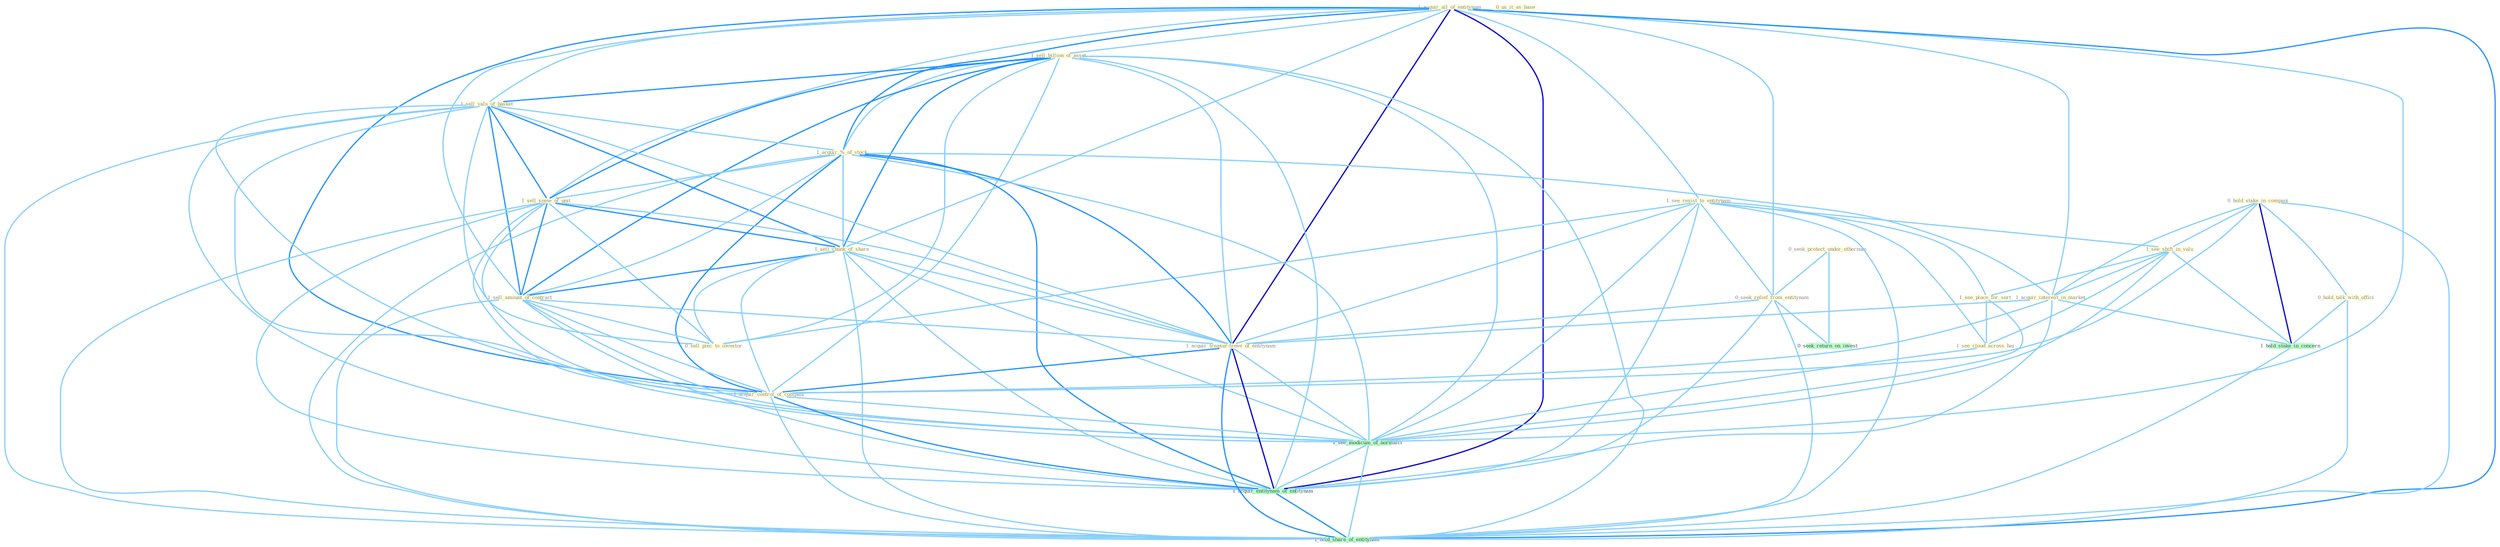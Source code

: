 Graph G{ 
    node
    [shape=polygon,style=filled,width=.5,height=.06,color="#BDFCC9",fixedsize=true,fontsize=4,
    fontcolor="#2f4f4f"];
    {node
    [color="#ffffe0", fontcolor="#8b7d6b"] "1_acquir_all_of_entitynam " "0_seek_protect_under_othernum " "1_sell_billion_of_asset " "0_hold_stake_in_compani " "1_see_resist_to_entitynam " "1_sell_valu_of_basket " "1_see_shift_in_valu " "1_acquir_%_of_stock " "1_sell_some_of_unit " "1_see_place_for_sort " "1_acquir_interest_in_market " "1_sell_chunk_of_share " "1_sell_amount_of_contract " "0_seek_relief_from_entitynam " "1_see_cloud_across_bai " "1_acquir_treasur-trove_of_entitynam " "0_sell_piec_to_investor " "0_us_it_as_base " "0_hold_talk_with_offici " "1_acquir_control_of_compani "}
{node [color="#fff0f5", fontcolor="#b22222"]}
edge [color="#B0E2FF"];

	"1_acquir_all_of_entitynam " -- "1_sell_billion_of_asset " [w="1", color="#87cefa" ];
	"1_acquir_all_of_entitynam " -- "1_see_resist_to_entitynam " [w="1", color="#87cefa" ];
	"1_acquir_all_of_entitynam " -- "1_sell_valu_of_basket " [w="1", color="#87cefa" ];
	"1_acquir_all_of_entitynam " -- "1_acquir_%_of_stock " [w="2", color="#1e90ff" , len=0.8];
	"1_acquir_all_of_entitynam " -- "1_sell_some_of_unit " [w="1", color="#87cefa" ];
	"1_acquir_all_of_entitynam " -- "1_acquir_interest_in_market " [w="1", color="#87cefa" ];
	"1_acquir_all_of_entitynam " -- "1_sell_chunk_of_share " [w="1", color="#87cefa" ];
	"1_acquir_all_of_entitynam " -- "1_sell_amount_of_contract " [w="1", color="#87cefa" ];
	"1_acquir_all_of_entitynam " -- "0_seek_relief_from_entitynam " [w="1", color="#87cefa" ];
	"1_acquir_all_of_entitynam " -- "1_acquir_treasur-trove_of_entitynam " [w="3", color="#0000cd" , len=0.6];
	"1_acquir_all_of_entitynam " -- "1_acquir_control_of_compani " [w="2", color="#1e90ff" , len=0.8];
	"1_acquir_all_of_entitynam " -- "1_see_modicum_of_normalci " [w="1", color="#87cefa" ];
	"1_acquir_all_of_entitynam " -- "1_acquir_entitynam_of_entitynam " [w="3", color="#0000cd" , len=0.6];
	"1_acquir_all_of_entitynam " -- "1_hold_share_of_entitynam " [w="2", color="#1e90ff" , len=0.8];
	"0_seek_protect_under_othernum " -- "0_seek_relief_from_entitynam " [w="1", color="#87cefa" ];
	"0_seek_protect_under_othernum " -- "0_seek_return_on_invest " [w="1", color="#87cefa" ];
	"1_sell_billion_of_asset " -- "1_sell_valu_of_basket " [w="2", color="#1e90ff" , len=0.8];
	"1_sell_billion_of_asset " -- "1_acquir_%_of_stock " [w="1", color="#87cefa" ];
	"1_sell_billion_of_asset " -- "1_sell_some_of_unit " [w="2", color="#1e90ff" , len=0.8];
	"1_sell_billion_of_asset " -- "1_sell_chunk_of_share " [w="2", color="#1e90ff" , len=0.8];
	"1_sell_billion_of_asset " -- "1_sell_amount_of_contract " [w="2", color="#1e90ff" , len=0.8];
	"1_sell_billion_of_asset " -- "1_acquir_treasur-trove_of_entitynam " [w="1", color="#87cefa" ];
	"1_sell_billion_of_asset " -- "0_sell_piec_to_investor " [w="1", color="#87cefa" ];
	"1_sell_billion_of_asset " -- "1_acquir_control_of_compani " [w="1", color="#87cefa" ];
	"1_sell_billion_of_asset " -- "1_see_modicum_of_normalci " [w="1", color="#87cefa" ];
	"1_sell_billion_of_asset " -- "1_acquir_entitynam_of_entitynam " [w="1", color="#87cefa" ];
	"1_sell_billion_of_asset " -- "1_hold_share_of_entitynam " [w="1", color="#87cefa" ];
	"0_hold_stake_in_compani " -- "1_see_shift_in_valu " [w="1", color="#87cefa" ];
	"0_hold_stake_in_compani " -- "1_acquir_interest_in_market " [w="1", color="#87cefa" ];
	"0_hold_stake_in_compani " -- "0_hold_talk_with_offici " [w="1", color="#87cefa" ];
	"0_hold_stake_in_compani " -- "1_acquir_control_of_compani " [w="1", color="#87cefa" ];
	"0_hold_stake_in_compani " -- "1_hold_stake_in_concern " [w="3", color="#0000cd" , len=0.6];
	"0_hold_stake_in_compani " -- "1_hold_share_of_entitynam " [w="1", color="#87cefa" ];
	"1_see_resist_to_entitynam " -- "1_see_shift_in_valu " [w="1", color="#87cefa" ];
	"1_see_resist_to_entitynam " -- "1_see_place_for_sort " [w="1", color="#87cefa" ];
	"1_see_resist_to_entitynam " -- "0_seek_relief_from_entitynam " [w="1", color="#87cefa" ];
	"1_see_resist_to_entitynam " -- "1_see_cloud_across_bai " [w="1", color="#87cefa" ];
	"1_see_resist_to_entitynam " -- "1_acquir_treasur-trove_of_entitynam " [w="1", color="#87cefa" ];
	"1_see_resist_to_entitynam " -- "0_sell_piec_to_investor " [w="1", color="#87cefa" ];
	"1_see_resist_to_entitynam " -- "1_see_modicum_of_normalci " [w="1", color="#87cefa" ];
	"1_see_resist_to_entitynam " -- "1_acquir_entitynam_of_entitynam " [w="1", color="#87cefa" ];
	"1_see_resist_to_entitynam " -- "1_hold_share_of_entitynam " [w="1", color="#87cefa" ];
	"1_sell_valu_of_basket " -- "1_acquir_%_of_stock " [w="1", color="#87cefa" ];
	"1_sell_valu_of_basket " -- "1_sell_some_of_unit " [w="2", color="#1e90ff" , len=0.8];
	"1_sell_valu_of_basket " -- "1_sell_chunk_of_share " [w="2", color="#1e90ff" , len=0.8];
	"1_sell_valu_of_basket " -- "1_sell_amount_of_contract " [w="2", color="#1e90ff" , len=0.8];
	"1_sell_valu_of_basket " -- "1_acquir_treasur-trove_of_entitynam " [w="1", color="#87cefa" ];
	"1_sell_valu_of_basket " -- "0_sell_piec_to_investor " [w="1", color="#87cefa" ];
	"1_sell_valu_of_basket " -- "1_acquir_control_of_compani " [w="1", color="#87cefa" ];
	"1_sell_valu_of_basket " -- "1_see_modicum_of_normalci " [w="1", color="#87cefa" ];
	"1_sell_valu_of_basket " -- "1_acquir_entitynam_of_entitynam " [w="1", color="#87cefa" ];
	"1_sell_valu_of_basket " -- "1_hold_share_of_entitynam " [w="1", color="#87cefa" ];
	"1_see_shift_in_valu " -- "1_see_place_for_sort " [w="1", color="#87cefa" ];
	"1_see_shift_in_valu " -- "1_acquir_interest_in_market " [w="1", color="#87cefa" ];
	"1_see_shift_in_valu " -- "1_see_cloud_across_bai " [w="1", color="#87cefa" ];
	"1_see_shift_in_valu " -- "1_hold_stake_in_concern " [w="1", color="#87cefa" ];
	"1_see_shift_in_valu " -- "1_see_modicum_of_normalci " [w="1", color="#87cefa" ];
	"1_acquir_%_of_stock " -- "1_sell_some_of_unit " [w="1", color="#87cefa" ];
	"1_acquir_%_of_stock " -- "1_acquir_interest_in_market " [w="1", color="#87cefa" ];
	"1_acquir_%_of_stock " -- "1_sell_chunk_of_share " [w="1", color="#87cefa" ];
	"1_acquir_%_of_stock " -- "1_sell_amount_of_contract " [w="1", color="#87cefa" ];
	"1_acquir_%_of_stock " -- "1_acquir_treasur-trove_of_entitynam " [w="2", color="#1e90ff" , len=0.8];
	"1_acquir_%_of_stock " -- "1_acquir_control_of_compani " [w="2", color="#1e90ff" , len=0.8];
	"1_acquir_%_of_stock " -- "1_see_modicum_of_normalci " [w="1", color="#87cefa" ];
	"1_acquir_%_of_stock " -- "1_acquir_entitynam_of_entitynam " [w="2", color="#1e90ff" , len=0.8];
	"1_acquir_%_of_stock " -- "1_hold_share_of_entitynam " [w="1", color="#87cefa" ];
	"1_sell_some_of_unit " -- "1_sell_chunk_of_share " [w="2", color="#1e90ff" , len=0.8];
	"1_sell_some_of_unit " -- "1_sell_amount_of_contract " [w="2", color="#1e90ff" , len=0.8];
	"1_sell_some_of_unit " -- "1_acquir_treasur-trove_of_entitynam " [w="1", color="#87cefa" ];
	"1_sell_some_of_unit " -- "0_sell_piec_to_investor " [w="1", color="#87cefa" ];
	"1_sell_some_of_unit " -- "1_acquir_control_of_compani " [w="1", color="#87cefa" ];
	"1_sell_some_of_unit " -- "1_see_modicum_of_normalci " [w="1", color="#87cefa" ];
	"1_sell_some_of_unit " -- "1_acquir_entitynam_of_entitynam " [w="1", color="#87cefa" ];
	"1_sell_some_of_unit " -- "1_hold_share_of_entitynam " [w="1", color="#87cefa" ];
	"1_see_place_for_sort " -- "1_see_cloud_across_bai " [w="1", color="#87cefa" ];
	"1_see_place_for_sort " -- "1_see_modicum_of_normalci " [w="1", color="#87cefa" ];
	"1_acquir_interest_in_market " -- "1_acquir_treasur-trove_of_entitynam " [w="1", color="#87cefa" ];
	"1_acquir_interest_in_market " -- "1_acquir_control_of_compani " [w="1", color="#87cefa" ];
	"1_acquir_interest_in_market " -- "1_hold_stake_in_concern " [w="1", color="#87cefa" ];
	"1_acquir_interest_in_market " -- "1_acquir_entitynam_of_entitynam " [w="1", color="#87cefa" ];
	"1_sell_chunk_of_share " -- "1_sell_amount_of_contract " [w="2", color="#1e90ff" , len=0.8];
	"1_sell_chunk_of_share " -- "1_acquir_treasur-trove_of_entitynam " [w="1", color="#87cefa" ];
	"1_sell_chunk_of_share " -- "0_sell_piec_to_investor " [w="1", color="#87cefa" ];
	"1_sell_chunk_of_share " -- "1_acquir_control_of_compani " [w="1", color="#87cefa" ];
	"1_sell_chunk_of_share " -- "1_see_modicum_of_normalci " [w="1", color="#87cefa" ];
	"1_sell_chunk_of_share " -- "1_acquir_entitynam_of_entitynam " [w="1", color="#87cefa" ];
	"1_sell_chunk_of_share " -- "1_hold_share_of_entitynam " [w="1", color="#87cefa" ];
	"1_sell_amount_of_contract " -- "1_acquir_treasur-trove_of_entitynam " [w="1", color="#87cefa" ];
	"1_sell_amount_of_contract " -- "0_sell_piec_to_investor " [w="1", color="#87cefa" ];
	"1_sell_amount_of_contract " -- "1_acquir_control_of_compani " [w="1", color="#87cefa" ];
	"1_sell_amount_of_contract " -- "1_see_modicum_of_normalci " [w="1", color="#87cefa" ];
	"1_sell_amount_of_contract " -- "1_acquir_entitynam_of_entitynam " [w="1", color="#87cefa" ];
	"1_sell_amount_of_contract " -- "1_hold_share_of_entitynam " [w="1", color="#87cefa" ];
	"0_seek_relief_from_entitynam " -- "1_acquir_treasur-trove_of_entitynam " [w="1", color="#87cefa" ];
	"0_seek_relief_from_entitynam " -- "0_seek_return_on_invest " [w="1", color="#87cefa" ];
	"0_seek_relief_from_entitynam " -- "1_acquir_entitynam_of_entitynam " [w="1", color="#87cefa" ];
	"0_seek_relief_from_entitynam " -- "1_hold_share_of_entitynam " [w="1", color="#87cefa" ];
	"1_see_cloud_across_bai " -- "1_see_modicum_of_normalci " [w="1", color="#87cefa" ];
	"1_acquir_treasur-trove_of_entitynam " -- "1_acquir_control_of_compani " [w="2", color="#1e90ff" , len=0.8];
	"1_acquir_treasur-trove_of_entitynam " -- "1_see_modicum_of_normalci " [w="1", color="#87cefa" ];
	"1_acquir_treasur-trove_of_entitynam " -- "1_acquir_entitynam_of_entitynam " [w="3", color="#0000cd" , len=0.6];
	"1_acquir_treasur-trove_of_entitynam " -- "1_hold_share_of_entitynam " [w="2", color="#1e90ff" , len=0.8];
	"0_hold_talk_with_offici " -- "1_hold_stake_in_concern " [w="1", color="#87cefa" ];
	"0_hold_talk_with_offici " -- "1_hold_share_of_entitynam " [w="1", color="#87cefa" ];
	"1_acquir_control_of_compani " -- "1_see_modicum_of_normalci " [w="1", color="#87cefa" ];
	"1_acquir_control_of_compani " -- "1_acquir_entitynam_of_entitynam " [w="2", color="#1e90ff" , len=0.8];
	"1_acquir_control_of_compani " -- "1_hold_share_of_entitynam " [w="1", color="#87cefa" ];
	"1_hold_stake_in_concern " -- "1_hold_share_of_entitynam " [w="1", color="#87cefa" ];
	"1_see_modicum_of_normalci " -- "1_acquir_entitynam_of_entitynam " [w="1", color="#87cefa" ];
	"1_see_modicum_of_normalci " -- "1_hold_share_of_entitynam " [w="1", color="#87cefa" ];
	"1_acquir_entitynam_of_entitynam " -- "1_hold_share_of_entitynam " [w="2", color="#1e90ff" , len=0.8];
}